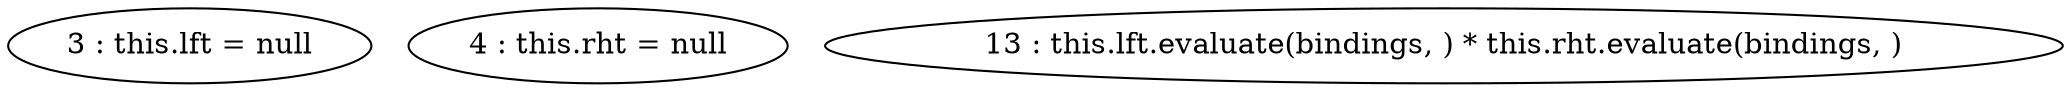 digraph G {
"3 : this.lft = null"
"4 : this.rht = null"
"13 : this.lft.evaluate(bindings, ) * this.rht.evaluate(bindings, )"
}